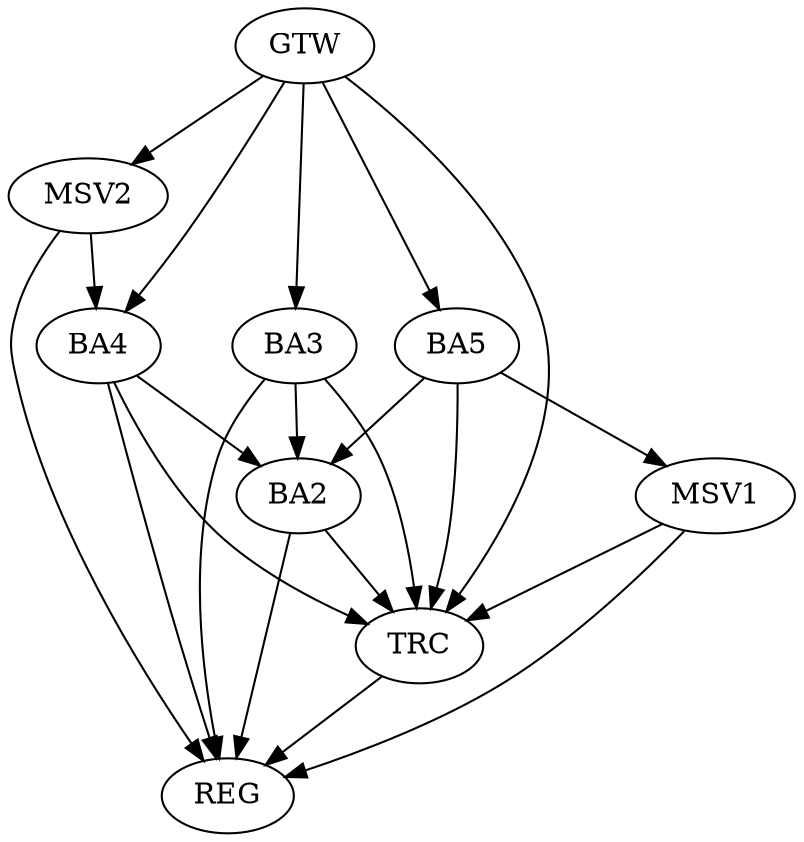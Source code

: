 strict digraph G {
  BA2 [ label="BA2" ];
  BA3 [ label="BA3" ];
  BA4 [ label="BA4" ];
  BA5 [ label="BA5" ];
  GTW [ label="GTW" ];
  REG [ label="REG" ];
  TRC [ label="TRC" ];
  MSV1 [ label="MSV1" ];
  MSV2 [ label="MSV2" ];
  BA3 -> BA2;
  BA4 -> BA2;
  BA5 -> BA2;
  GTW -> BA3;
  GTW -> BA4;
  GTW -> BA5;
  BA2 -> REG;
  BA3 -> REG;
  BA4 -> REG;
  BA2 -> TRC;
  BA3 -> TRC;
  BA4 -> TRC;
  BA5 -> TRC;
  GTW -> TRC;
  TRC -> REG;
  BA5 -> MSV1;
  MSV1 -> REG;
  MSV1 -> TRC;
  MSV2 -> BA4;
  GTW -> MSV2;
  MSV2 -> REG;
}
